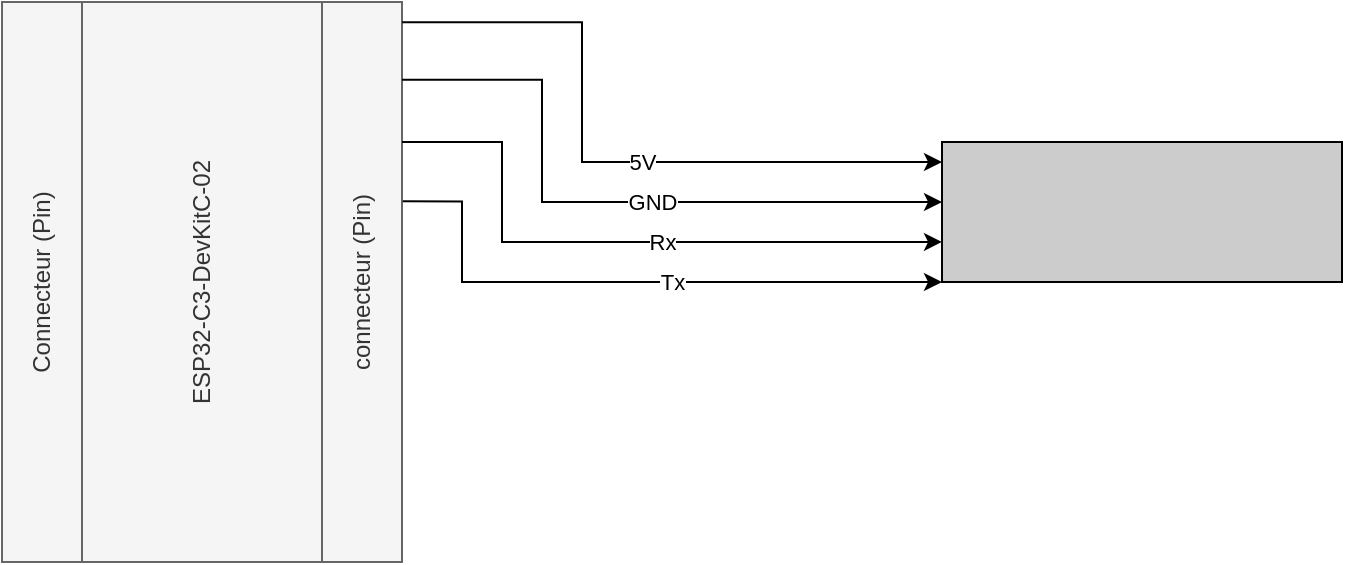 <mxfile version="20.5.3" type="github"><diagram id="9Jhxt2M1604z10Gk7L1L" name="Page-1"><mxGraphModel dx="2090" dy="1302" grid="1" gridSize="10" guides="1" tooltips="1" connect="1" arrows="1" fold="1" page="1" pageScale="1" pageWidth="850" pageHeight="1100" math="0" shadow="0"><root><mxCell id="0"/><mxCell id="1" parent="0"/><mxCell id="z22b-J1svQsQV2ORhZP9-4" value="ESP32-C3-DevKitC-02" style="rounded=0;whiteSpace=wrap;html=1;rotation=-90;fillColor=#f5f5f5;fontColor=#333333;strokeColor=#666666;" vertex="1" parent="1"><mxGeometry y="80" width="280" height="200" as="geometry"/></mxCell><mxCell id="z22b-J1svQsQV2ORhZP9-5" value="&lt;div&gt;connecteur (Pin)&lt;/div&gt;" style="rounded=0;whiteSpace=wrap;html=1;rotation=-90;fillColor=#f5f5f5;fontColor=#333333;strokeColor=#666666;" vertex="1" parent="1"><mxGeometry x="80" y="160" width="280" height="40" as="geometry"/></mxCell><mxCell id="z22b-J1svQsQV2ORhZP9-6" value="&lt;div&gt;Connecteur (Pin)&lt;/div&gt;" style="rounded=0;whiteSpace=wrap;html=1;rotation=-90;fillColor=#f5f5f5;fontColor=#333333;strokeColor=#666666;" vertex="1" parent="1"><mxGeometry x="-80" y="160" width="280" height="40" as="geometry"/></mxCell><mxCell id="z22b-J1svQsQV2ORhZP9-7" value="" style="endArrow=classic;html=1;rounded=0;exitX=0.861;exitY=1;exitDx=0;exitDy=0;exitPerimeter=0;edgeStyle=orthogonalEdgeStyle;entryX=1;entryY=0.571;entryDx=0;entryDy=0;entryPerimeter=0;" edge="1" parent="1" source="z22b-J1svQsQV2ORhZP9-4" target="z22b-J1svQsQV2ORhZP9-16"><mxGeometry relative="1" as="geometry"><mxPoint x="400" y="260" as="sourcePoint"/><mxPoint x="470" y="140" as="targetPoint"/><Array as="points"><mxPoint x="310" y="79"/><mxPoint x="310" y="140"/></Array></mxGeometry></mxCell><mxCell id="z22b-J1svQsQV2ORhZP9-8" value="&lt;div&gt;GND&lt;/div&gt;" style="edgeLabel;resizable=0;html=1;align=center;verticalAlign=middle;fillColor=#CCCCCC;" connectable="0" vertex="1" parent="z22b-J1svQsQV2ORhZP9-7"><mxGeometry relative="1" as="geometry"><mxPoint x="20" as="offset"/></mxGeometry></mxCell><mxCell id="z22b-J1svQsQV2ORhZP9-9" value="" style="endArrow=classic;html=1;rounded=0;exitX=0.964;exitY=1.001;exitDx=0;exitDy=0;exitPerimeter=0;edgeStyle=orthogonalEdgeStyle;entryX=1;entryY=0.857;entryDx=0;entryDy=0;entryPerimeter=0;" edge="1" parent="1" source="z22b-J1svQsQV2ORhZP9-5" target="z22b-J1svQsQV2ORhZP9-16"><mxGeometry relative="1" as="geometry"><mxPoint x="260" y="50.0" as="sourcePoint"/><mxPoint x="460" y="91.08" as="targetPoint"/><Array as="points"><mxPoint x="330" y="50"/><mxPoint x="330" y="120"/></Array></mxGeometry></mxCell><mxCell id="z22b-J1svQsQV2ORhZP9-10" value="&lt;div&gt;5V&lt;/div&gt;" style="edgeLabel;resizable=0;html=1;align=center;verticalAlign=middle;fillColor=#CCCCCC;" connectable="0" vertex="1" parent="z22b-J1svQsQV2ORhZP9-9"><mxGeometry relative="1" as="geometry"><mxPoint x="20" as="offset"/></mxGeometry></mxCell><mxCell id="z22b-J1svQsQV2ORhZP9-11" value="" style="endArrow=classic;html=1;rounded=0;exitX=0.75;exitY=1;exitDx=0;exitDy=0;edgeStyle=orthogonalEdgeStyle;entryX=1;entryY=0.286;entryDx=0;entryDy=0;entryPerimeter=0;" edge="1" parent="1" source="z22b-J1svQsQV2ORhZP9-5" target="z22b-J1svQsQV2ORhZP9-16"><mxGeometry relative="1" as="geometry"><mxPoint x="225" y="110.01" as="sourcePoint"/><mxPoint x="500" y="160" as="targetPoint"/><Array as="points"><mxPoint x="290" y="110"/><mxPoint x="290" y="160"/></Array></mxGeometry></mxCell><mxCell id="z22b-J1svQsQV2ORhZP9-12" value="&lt;div&gt;Rx&lt;/div&gt;" style="edgeLabel;resizable=0;html=1;align=center;verticalAlign=middle;fillColor=#CCCCCC;" connectable="0" vertex="1" parent="z22b-J1svQsQV2ORhZP9-11"><mxGeometry relative="1" as="geometry"><mxPoint x="20" as="offset"/></mxGeometry></mxCell><mxCell id="z22b-J1svQsQV2ORhZP9-13" value="" style="endArrow=classic;html=1;rounded=0;exitX=0.644;exitY=1.01;exitDx=0;exitDy=0;exitPerimeter=0;edgeStyle=orthogonalEdgeStyle;entryX=1;entryY=0;entryDx=0;entryDy=0;" edge="1" parent="1" source="z22b-J1svQsQV2ORhZP9-5" target="z22b-J1svQsQV2ORhZP9-16"><mxGeometry relative="1" as="geometry"><mxPoint x="200" y="140.0" as="sourcePoint"/><mxPoint x="510" y="200" as="targetPoint"/><Array as="points"><mxPoint x="270" y="140"/><mxPoint x="270" y="180"/></Array></mxGeometry></mxCell><mxCell id="z22b-J1svQsQV2ORhZP9-14" value="Tx" style="edgeLabel;resizable=0;html=1;align=center;verticalAlign=middle;fillColor=#CCCCCC;" connectable="0" vertex="1" parent="z22b-J1svQsQV2ORhZP9-13"><mxGeometry relative="1" as="geometry"><mxPoint x="20" as="offset"/></mxGeometry></mxCell><mxCell id="z22b-J1svQsQV2ORhZP9-16" value="" style="rounded=0;whiteSpace=wrap;html=1;fillColor=#CCCCCC;rotation=-180;" vertex="1" parent="1"><mxGeometry x="510" y="110" width="200" height="70" as="geometry"/></mxCell></root></mxGraphModel></diagram></mxfile>